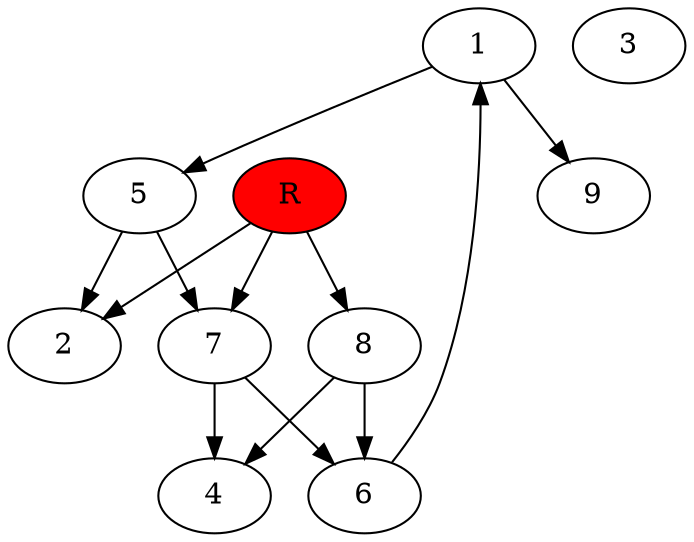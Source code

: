 digraph prb28107 {
	1
	2
	3
	4
	5
	6
	7
	8
	R [fillcolor="#ff0000" style=filled]
	1 -> 5
	1 -> 9
	5 -> 2
	5 -> 7
	6 -> 1
	7 -> 4
	7 -> 6
	8 -> 4
	8 -> 6
	R -> 2
	R -> 7
	R -> 8
}
